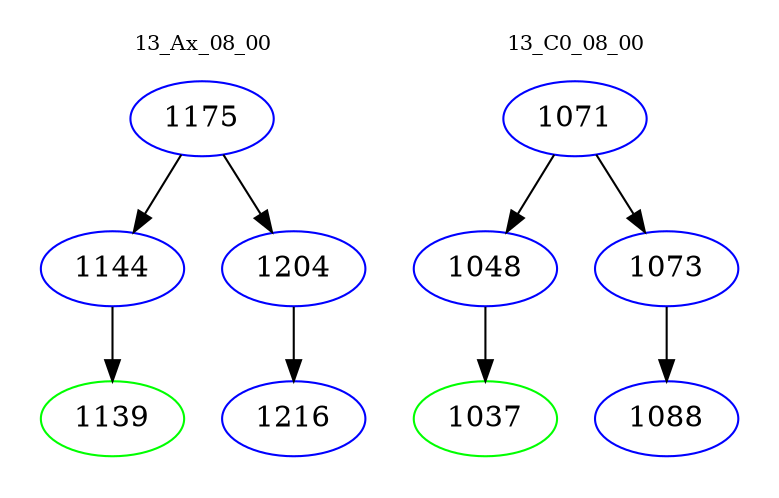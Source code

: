 digraph{
subgraph cluster_0 {
color = white
label = "13_Ax_08_00";
fontsize=10;
T0_1175 [label="1175", color="blue"]
T0_1175 -> T0_1144 [color="black"]
T0_1144 [label="1144", color="blue"]
T0_1144 -> T0_1139 [color="black"]
T0_1139 [label="1139", color="green"]
T0_1175 -> T0_1204 [color="black"]
T0_1204 [label="1204", color="blue"]
T0_1204 -> T0_1216 [color="black"]
T0_1216 [label="1216", color="blue"]
}
subgraph cluster_1 {
color = white
label = "13_C0_08_00";
fontsize=10;
T1_1071 [label="1071", color="blue"]
T1_1071 -> T1_1048 [color="black"]
T1_1048 [label="1048", color="blue"]
T1_1048 -> T1_1037 [color="black"]
T1_1037 [label="1037", color="green"]
T1_1071 -> T1_1073 [color="black"]
T1_1073 [label="1073", color="blue"]
T1_1073 -> T1_1088 [color="black"]
T1_1088 [label="1088", color="blue"]
}
}
